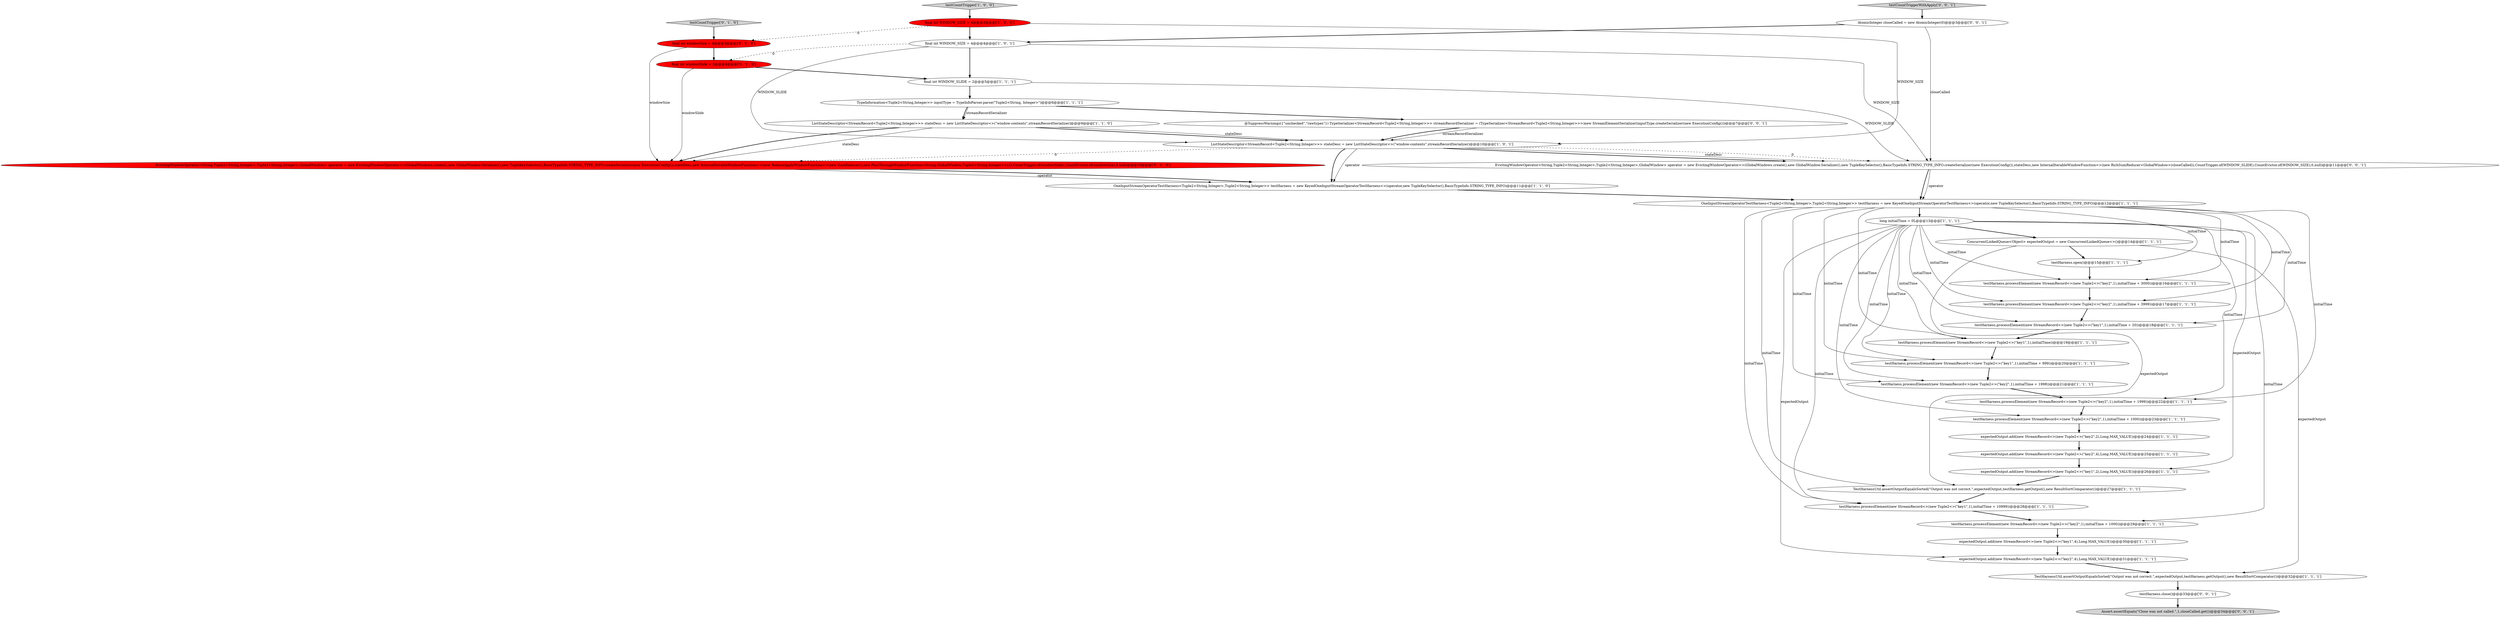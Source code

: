 digraph {
12 [style = filled, label = "testHarness.processElement(new StreamRecord<>(new Tuple2<>(\"key2\",1),initialTime + 1999))@@@22@@@['1', '1', '1']", fillcolor = white, shape = ellipse image = "AAA0AAABBB1BBB"];
2 [style = filled, label = "final int WINDOW_SIZE = 4@@@4@@@['1', '0', '1']", fillcolor = white, shape = ellipse image = "AAA0AAABBB1BBB"];
20 [style = filled, label = "testHarness.processElement(new StreamRecord<>(new Tuple2<>(\"key2\",1),initialTime + 1000))@@@23@@@['1', '1', '1']", fillcolor = white, shape = ellipse image = "AAA0AAABBB1BBB"];
8 [style = filled, label = "testHarness.processElement(new StreamRecord<>(new Tuple2<>(\"key2\",1),initialTime + 3999))@@@17@@@['1', '1', '1']", fillcolor = white, shape = ellipse image = "AAA0AAABBB1BBB"];
15 [style = filled, label = "expectedOutput.add(new StreamRecord<>(new Tuple2<>(\"key1\",4),Long.MAX_VALUE))@@@30@@@['1', '1', '1']", fillcolor = white, shape = ellipse image = "AAA0AAABBB1BBB"];
18 [style = filled, label = "ListStateDescriptor<StreamRecord<Tuple2<String,Integer>>> stateDesc = new ListStateDescriptor<>(\"window-contents\",streamRecordSerializer)@@@10@@@['1', '0', '1']", fillcolor = white, shape = ellipse image = "AAA0AAABBB1BBB"];
38 [style = filled, label = "Assert.assertEquals(\"Close was not called.\",1,closeCalled.get())@@@34@@@['0', '0', '1']", fillcolor = lightgray, shape = ellipse image = "AAA0AAABBB3BBB"];
13 [style = filled, label = "testHarness.processElement(new StreamRecord<>(new Tuple2<>(\"key2\",1),initialTime + 1998))@@@21@@@['1', '1', '1']", fillcolor = white, shape = ellipse image = "AAA0AAABBB1BBB"];
31 [style = filled, label = "EvictingWindowOperator<String,Tuple2<String,Integer>,Tuple2<String,Integer>,GlobalWindow> operator = new EvictingWindowOperator<>(GlobalWindows.create(),new GlobalWindow.Serializer(),new TupleKeySelector(),BasicTypeInfo.STRING_TYPE_INFO.createSerializer(new ExecutionConfig()),stateDesc,new InternalIterableWindowFunction<>(new ReduceApplyWindowFunction<>(new SumReducer(),new PassThroughWindowFunction<String,GlobalWindow,Tuple2<String,Integer>>())),CountTrigger.of(windowSlide),CountEvictor.of(windowSize),0,null)@@@10@@@['0', '1', '0']", fillcolor = red, shape = ellipse image = "AAA1AAABBB2BBB"];
22 [style = filled, label = "TestHarnessUtil.assertOutputEqualsSorted(\"Output was not correct.\",expectedOutput,testHarness.getOutput(),new ResultSortComparator())@@@32@@@['1', '1', '1']", fillcolor = white, shape = ellipse image = "AAA0AAABBB1BBB"];
23 [style = filled, label = "testHarness.open()@@@15@@@['1', '1', '1']", fillcolor = white, shape = ellipse image = "AAA0AAABBB1BBB"];
3 [style = filled, label = "testHarness.processElement(new StreamRecord<>(new Tuple2<>(\"key1\",1),initialTime + 20))@@@18@@@['1', '1', '1']", fillcolor = white, shape = ellipse image = "AAA0AAABBB1BBB"];
1 [style = filled, label = "ListStateDescriptor<StreamRecord<Tuple2<String,Integer>>> stateDesc = new ListStateDescriptor<>(\"window-contents\",streamRecordSerializer)@@@9@@@['1', '1', '0']", fillcolor = white, shape = ellipse image = "AAA0AAABBB1BBB"];
35 [style = filled, label = "testHarness.close()@@@33@@@['0', '0', '1']", fillcolor = white, shape = ellipse image = "AAA0AAABBB3BBB"];
19 [style = filled, label = "ConcurrentLinkedQueue<Object> expectedOutput = new ConcurrentLinkedQueue<>()@@@14@@@['1', '1', '1']", fillcolor = white, shape = ellipse image = "AAA0AAABBB1BBB"];
24 [style = filled, label = "testHarness.processElement(new StreamRecord<>(new Tuple2<>(\"key2\",1),initialTime + 3000))@@@16@@@['1', '1', '1']", fillcolor = white, shape = ellipse image = "AAA0AAABBB1BBB"];
25 [style = filled, label = "testHarness.processElement(new StreamRecord<>(new Tuple2<>(\"key2\",1),initialTime + 1000))@@@29@@@['1', '1', '1']", fillcolor = white, shape = ellipse image = "AAA0AAABBB1BBB"];
14 [style = filled, label = "TestHarnessUtil.assertOutputEqualsSorted(\"Output was not correct.\",expectedOutput,testHarness.getOutput(),new ResultSortComparator())@@@27@@@['1', '1', '1']", fillcolor = white, shape = ellipse image = "AAA0AAABBB1BBB"];
7 [style = filled, label = "long initialTime = 0L@@@13@@@['1', '1', '1']", fillcolor = white, shape = ellipse image = "AAA0AAABBB1BBB"];
30 [style = filled, label = "final int windowSlide = 2@@@4@@@['0', '1', '0']", fillcolor = red, shape = ellipse image = "AAA1AAABBB2BBB"];
10 [style = filled, label = "OneInputStreamOperatorTestHarness<Tuple2<String,Integer>,Tuple2<String,Integer>> testHarness = new KeyedOneInputStreamOperatorTestHarness<>(operator,new TupleKeySelector(),BasicTypeInfo.STRING_TYPE_INFO)@@@12@@@['1', '1', '1']", fillcolor = white, shape = ellipse image = "AAA0AAABBB1BBB"];
36 [style = filled, label = "testCountTriggerWithApply['0', '0', '1']", fillcolor = lightgray, shape = diamond image = "AAA0AAABBB3BBB"];
27 [style = filled, label = "final int WINDOW_SIZE = 4@@@3@@@['1', '0', '0']", fillcolor = red, shape = ellipse image = "AAA1AAABBB1BBB"];
34 [style = filled, label = "AtomicInteger closeCalled = new AtomicInteger(0)@@@3@@@['0', '0', '1']", fillcolor = white, shape = ellipse image = "AAA0AAABBB3BBB"];
16 [style = filled, label = "expectedOutput.add(new StreamRecord<>(new Tuple2<>(\"key2\",2),Long.MAX_VALUE))@@@24@@@['1', '1', '1']", fillcolor = white, shape = ellipse image = "AAA0AAABBB1BBB"];
26 [style = filled, label = "testCountTrigger['1', '0', '0']", fillcolor = lightgray, shape = diamond image = "AAA0AAABBB1BBB"];
32 [style = filled, label = "testCountTrigger['0', '1', '0']", fillcolor = lightgray, shape = diamond image = "AAA0AAABBB2BBB"];
17 [style = filled, label = "testHarness.processElement(new StreamRecord<>(new Tuple2<>(\"key1\",1),initialTime))@@@19@@@['1', '1', '1']", fillcolor = white, shape = ellipse image = "AAA0AAABBB1BBB"];
29 [style = filled, label = "final int windowSize = 4@@@3@@@['0', '1', '0']", fillcolor = red, shape = ellipse image = "AAA1AAABBB2BBB"];
37 [style = filled, label = "@SuppressWarnings({\"unchecked\",\"rawtypes\"}) TypeSerializer<StreamRecord<Tuple2<String,Integer>>> streamRecordSerializer = (TypeSerializer<StreamRecord<Tuple2<String,Integer>>>)new StreamElementSerializer(inputType.createSerializer(new ExecutionConfig()))@@@7@@@['0', '0', '1']", fillcolor = white, shape = ellipse image = "AAA0AAABBB3BBB"];
6 [style = filled, label = "final int WINDOW_SLIDE = 2@@@5@@@['1', '1', '1']", fillcolor = white, shape = ellipse image = "AAA0AAABBB1BBB"];
33 [style = filled, label = "EvictingWindowOperator<String,Tuple2<String,Integer>,Tuple2<String,Integer>,GlobalWindow> operator = new EvictingWindowOperator<>(GlobalWindows.create(),new GlobalWindow.Serializer(),new TupleKeySelector(),BasicTypeInfo.STRING_TYPE_INFO.createSerializer(new ExecutionConfig()),stateDesc,new InternalIterableWindowFunction<>(new RichSumReducer<GlobalWindow>(closeCalled)),CountTrigger.of(WINDOW_SLIDE),CountEvictor.of(WINDOW_SIZE),0,null)@@@11@@@['0', '0', '1']", fillcolor = white, shape = ellipse image = "AAA0AAABBB3BBB"];
21 [style = filled, label = "expectedOutput.add(new StreamRecord<>(new Tuple2<>(\"key2\",4),Long.MAX_VALUE))@@@25@@@['1', '1', '1']", fillcolor = white, shape = ellipse image = "AAA0AAABBB1BBB"];
0 [style = filled, label = "TypeInformation<Tuple2<String,Integer>> inputType = TypeInfoParser.parse(\"Tuple2<String, Integer>\")@@@6@@@['1', '1', '1']", fillcolor = white, shape = ellipse image = "AAA0AAABBB1BBB"];
28 [style = filled, label = "OneInputStreamOperatorTestHarness<Tuple2<String,Integer>,Tuple2<String,Integer>> testHarness = new KeyedOneInputStreamOperatorTestHarness<>(operator,new TupleKeySelector(),BasicTypeInfo.STRING_TYPE_INFO)@@@11@@@['1', '1', '0']", fillcolor = white, shape = ellipse image = "AAA0AAABBB1BBB"];
11 [style = filled, label = "testHarness.processElement(new StreamRecord<>(new Tuple2<>(\"key1\",1),initialTime + 10999))@@@28@@@['1', '1', '1']", fillcolor = white, shape = ellipse image = "AAA0AAABBB1BBB"];
4 [style = filled, label = "testHarness.processElement(new StreamRecord<>(new Tuple2<>(\"key1\",1),initialTime + 999))@@@20@@@['1', '1', '1']", fillcolor = white, shape = ellipse image = "AAA0AAABBB1BBB"];
5 [style = filled, label = "expectedOutput.add(new StreamRecord<>(new Tuple2<>(\"key2\",4),Long.MAX_VALUE))@@@31@@@['1', '1', '1']", fillcolor = white, shape = ellipse image = "AAA0AAABBB1BBB"];
9 [style = filled, label = "expectedOutput.add(new StreamRecord<>(new Tuple2<>(\"key1\",2),Long.MAX_VALUE))@@@26@@@['1', '1', '1']", fillcolor = white, shape = ellipse image = "AAA0AAABBB1BBB"];
1->31 [style = solid, label="stateDesc"];
10->17 [style = solid, label="initialTime"];
10->11 [style = solid, label="initialTime"];
10->13 [style = solid, label="initialTime"];
0->1 [style = solid, label="streamRecordSerializer"];
19->14 [style = solid, label="expectedOutput"];
28->10 [style = bold, label=""];
0->37 [style = bold, label=""];
36->34 [style = bold, label=""];
10->12 [style = solid, label="initialTime"];
29->30 [style = bold, label=""];
2->33 [style = solid, label="WINDOW_SIZE"];
7->24 [style = solid, label="initialTime"];
2->6 [style = bold, label=""];
29->31 [style = solid, label="windowSize"];
10->24 [style = solid, label="initialTime"];
4->13 [style = bold, label=""];
8->3 [style = bold, label=""];
18->33 [style = bold, label=""];
10->8 [style = solid, label="initialTime"];
12->20 [style = bold, label=""];
30->31 [style = solid, label="windowSlide"];
1->18 [style = bold, label=""];
33->10 [style = bold, label=""];
6->0 [style = bold, label=""];
1->18 [style = solid, label="stateDesc"];
37->18 [style = solid, label="streamRecordSerializer"];
7->20 [style = solid, label="initialTime"];
7->9 [style = solid, label="expectedOutput"];
30->6 [style = bold, label=""];
10->23 [style = solid, label="initialTime"];
18->33 [style = solid, label="stateDesc"];
2->30 [style = dashed, label="0"];
10->7 [style = bold, label=""];
18->28 [style = bold, label=""];
7->8 [style = solid, label="initialTime"];
15->5 [style = bold, label=""];
7->4 [style = solid, label="initialTime"];
32->29 [style = bold, label=""];
7->3 [style = solid, label="initialTime"];
26->27 [style = bold, label=""];
27->29 [style = dashed, label="0"];
23->24 [style = bold, label=""];
21->9 [style = bold, label=""];
7->13 [style = solid, label="initialTime"];
13->12 [style = bold, label=""];
20->16 [style = bold, label=""];
31->28 [style = solid, label="operator"];
34->2 [style = bold, label=""];
33->10 [style = solid, label="operator"];
6->33 [style = solid, label="WINDOW_SLIDE"];
10->3 [style = solid, label="initialTime"];
10->14 [style = solid, label="initialTime"];
0->1 [style = bold, label=""];
19->23 [style = bold, label=""];
16->21 [style = bold, label=""];
7->17 [style = solid, label="initialTime"];
9->14 [style = bold, label=""];
37->18 [style = bold, label=""];
25->15 [style = bold, label=""];
10->4 [style = solid, label="initialTime"];
19->22 [style = solid, label="expectedOutput"];
3->17 [style = bold, label=""];
27->18 [style = solid, label="WINDOW_SIZE"];
7->5 [style = solid, label="expectedOutput"];
7->12 [style = solid, label="initialTime"];
35->38 [style = bold, label=""];
31->28 [style = bold, label=""];
34->33 [style = solid, label="closeCalled"];
24->8 [style = bold, label=""];
7->11 [style = solid, label="initialTime"];
1->31 [style = bold, label=""];
18->28 [style = solid, label="operator"];
22->35 [style = bold, label=""];
5->22 [style = bold, label=""];
7->19 [style = bold, label=""];
14->11 [style = bold, label=""];
18->31 [style = dashed, label="0"];
27->2 [style = bold, label=""];
17->4 [style = bold, label=""];
7->25 [style = solid, label="initialTime"];
18->33 [style = dashed, label="0"];
11->25 [style = bold, label=""];
2->18 [style = solid, label="WINDOW_SLIDE"];
}
